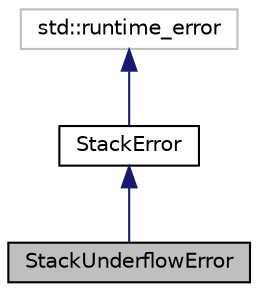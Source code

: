 digraph "StackUnderflowError"
{
 // LATEX_PDF_SIZE
  edge [fontname="Helvetica",fontsize="10",labelfontname="Helvetica",labelfontsize="10"];
  node [fontname="Helvetica",fontsize="10",shape=record];
  Node1 [label="StackUnderflowError",height=0.2,width=0.4,color="black", fillcolor="grey75", style="filled", fontcolor="black",tooltip="Exception class for Stack underflow runtime error."];
  Node2 -> Node1 [dir="back",color="midnightblue",fontsize="10",style="solid",fontname="Helvetica"];
  Node2 [label="StackError",height=0.2,width=0.4,color="black", fillcolor="white", style="filled",URL="$classStackError.html",tooltip="Base class for all Stack related exceptions."];
  Node3 -> Node2 [dir="back",color="midnightblue",fontsize="10",style="solid",fontname="Helvetica"];
  Node3 [label="std::runtime_error",height=0.2,width=0.4,color="grey75", fillcolor="white", style="filled",tooltip=" "];
}
